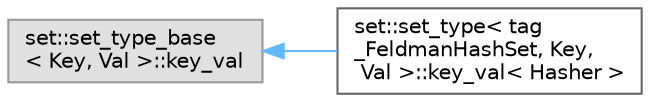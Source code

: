 digraph "类继承关系图"
{
 // LATEX_PDF_SIZE
  bgcolor="transparent";
  edge [fontname=Helvetica,fontsize=10,labelfontname=Helvetica,labelfontsize=10];
  node [fontname=Helvetica,fontsize=10,shape=box,height=0.2,width=0.4];
  rankdir="LR";
  Node0 [id="Node000000",label="set::set_type_base\l\< Key, Val \>::key_val",height=0.2,width=0.4,color="grey60", fillcolor="#E0E0E0", style="filled",tooltip=" "];
  Node0 -> Node1 [id="edge5903_Node000000_Node000001",dir="back",color="steelblue1",style="solid",tooltip=" "];
  Node1 [id="Node000001",label="set::set_type\< tag\l_FeldmanHashSet, Key,\l Val \>::key_val\< Hasher \>",height=0.2,width=0.4,color="grey40", fillcolor="white", style="filled",URL="$structset_1_1set__type_3_01tag___feldman_hash_set_00_01_key_00_01_val_01_4_1_1key__val.html",tooltip=" "];
}
